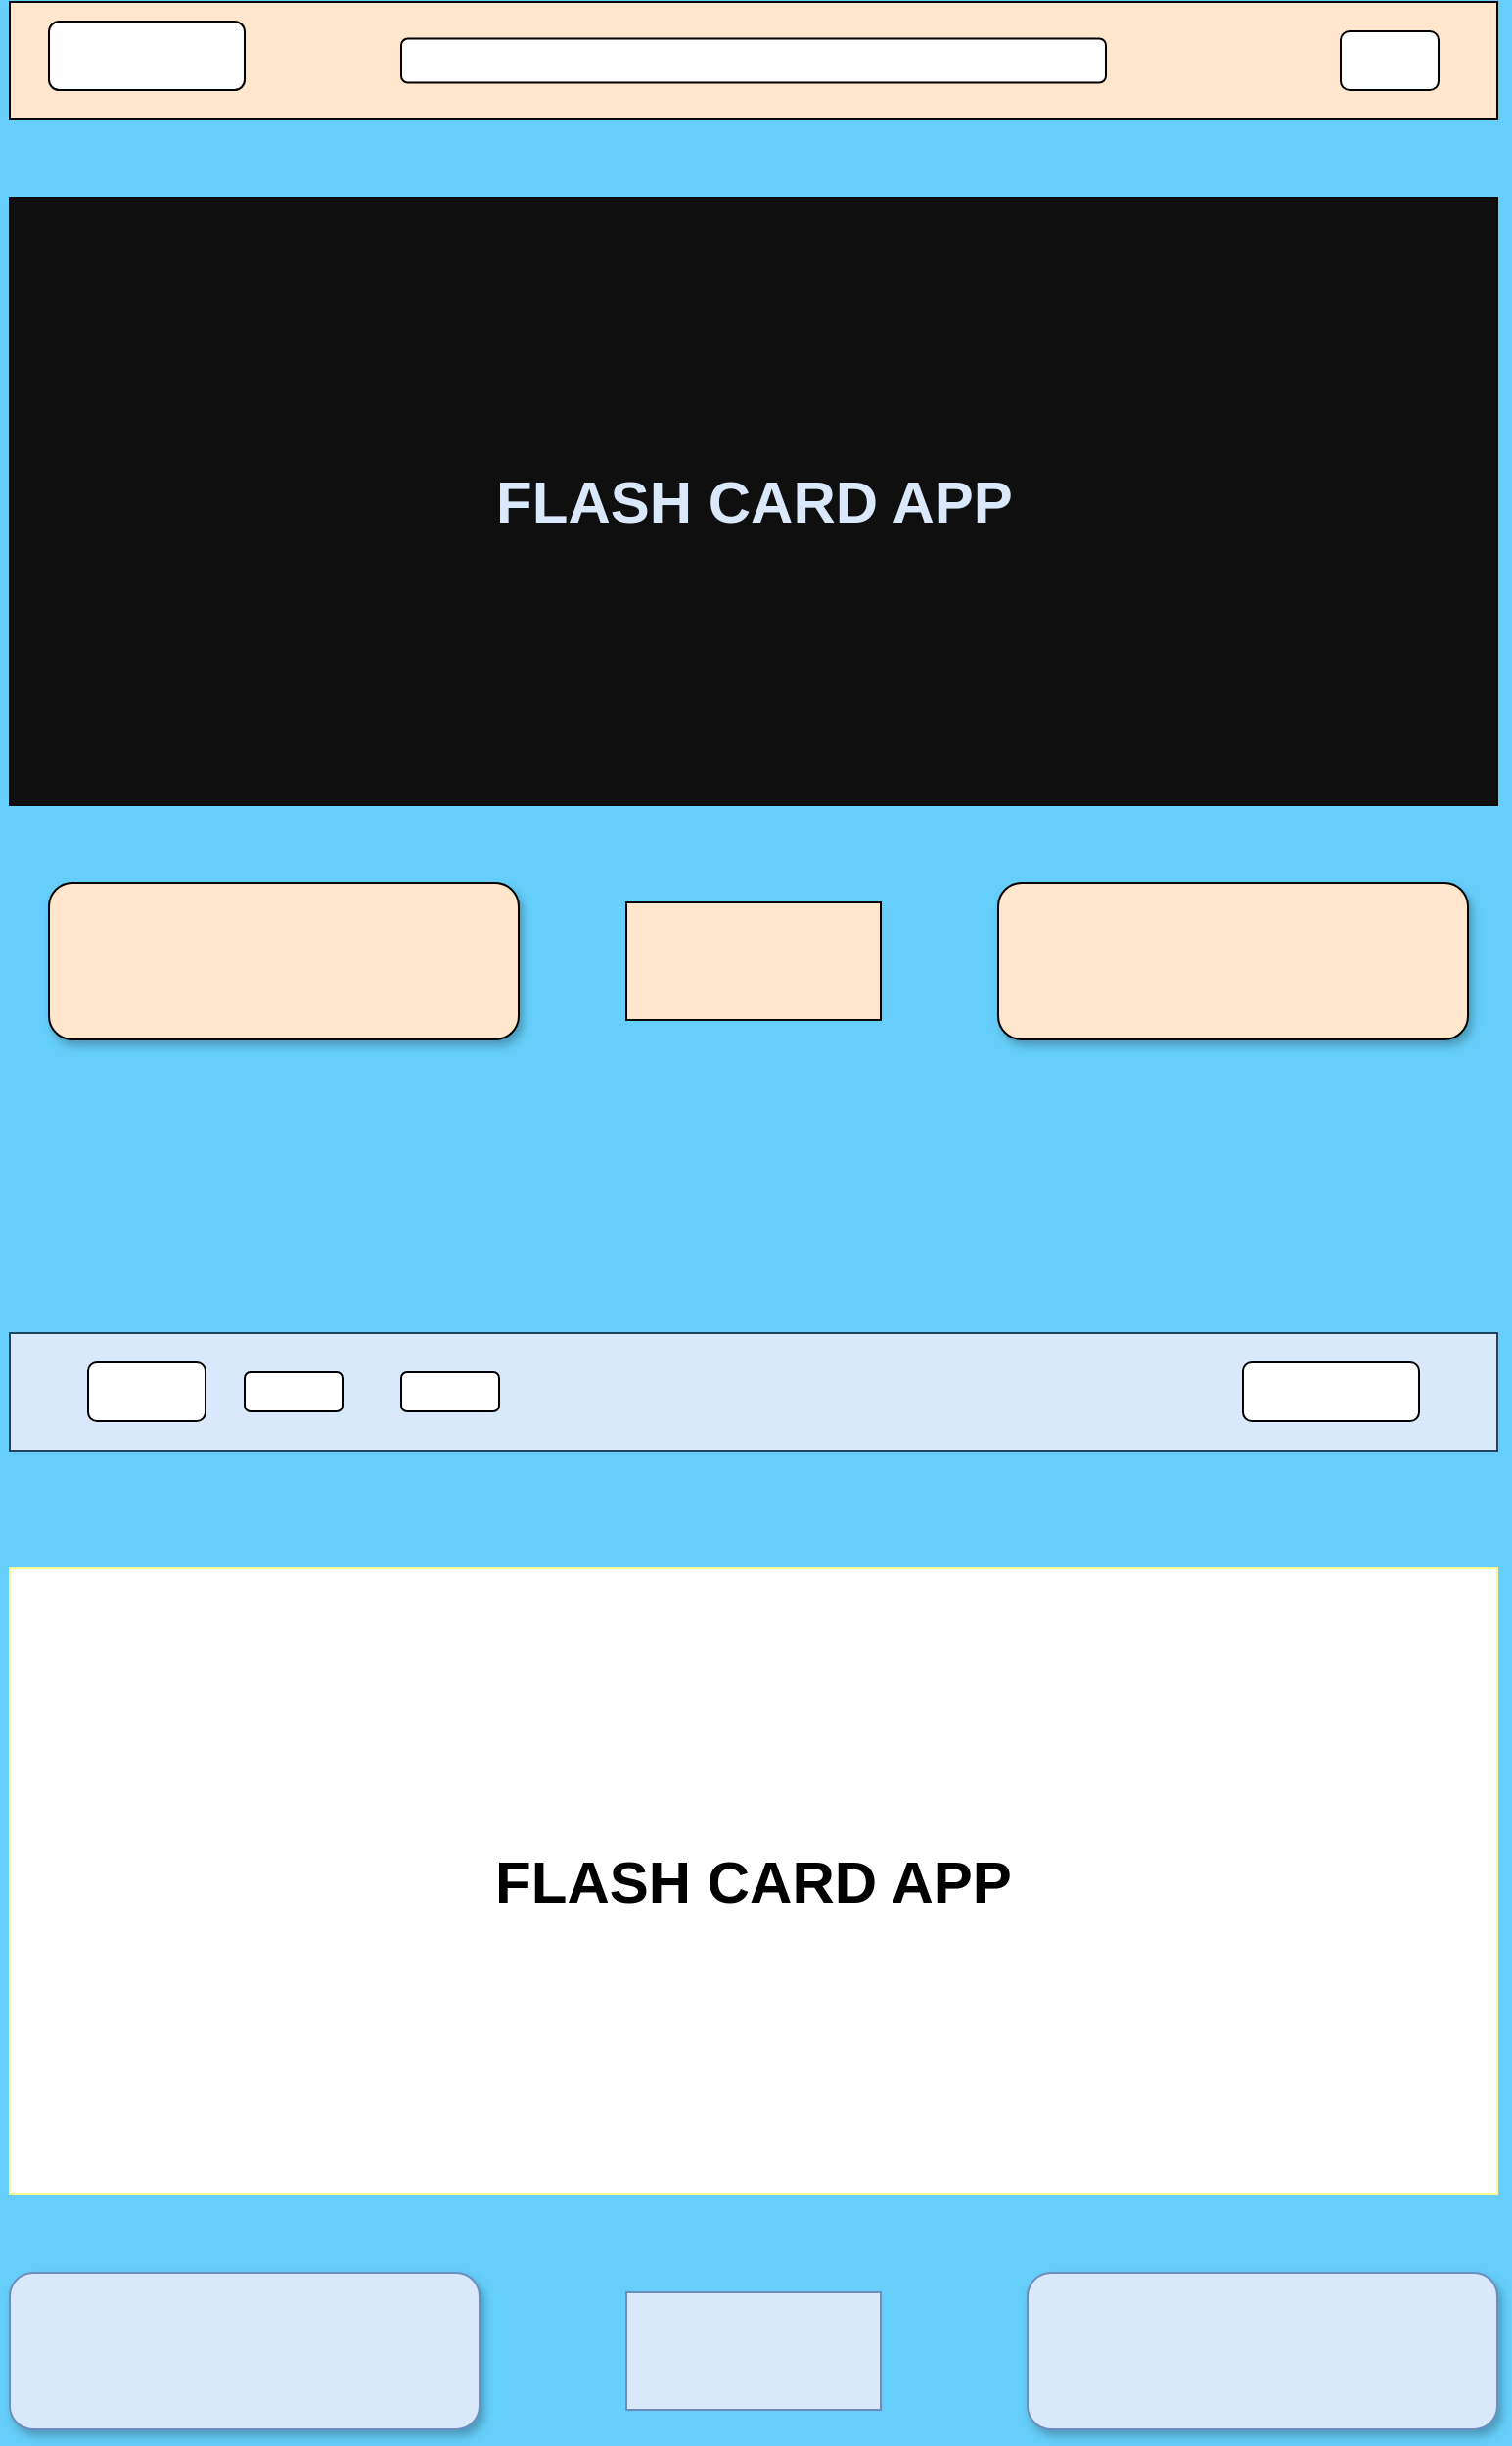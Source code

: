 <mxfile>
    <diagram id="hiyl3gmyjlecNRneDGT7" name="Flashcard">
        <mxGraphModel dx="1549" dy="1006" grid="1" gridSize="10" guides="1" tooltips="1" connect="1" arrows="1" fold="1" page="1" pageScale="1" pageWidth="850" pageHeight="1100" background="#66CEFA" math="0" shadow="0">
            <root>
                <mxCell id="0"/>
                <mxCell id="1" parent="0"/>
                <mxCell id="3" value="&lt;h1 style=&quot;&quot;&gt;&lt;span style=&quot;font-style: normal;&quot;&gt;&lt;font color=&quot;#dae8fc&quot; style=&quot;font-size: 30px;&quot;&gt;FLASH CARD APP&lt;/font&gt;&lt;/span&gt;&lt;/h1&gt;" style="rounded=0;html=1;fillColor=#0F0F0F;strokeColor=#0A0A0A;fontColor=#333333;fontStyle=2;align=center;spacingTop=0;horizontal=1;fontFamily=Helvetica;labelBorderColor=none;labelBackgroundColor=none;" parent="1" vertex="1">
                    <mxGeometry x="45" y="280" width="760" height="310" as="geometry"/>
                </mxCell>
                <mxCell id="8" value="" style="rounded=0;whiteSpace=wrap;html=1;fillColor=#ffe6cc;" parent="1" vertex="1">
                    <mxGeometry x="45" y="180" width="760" height="60" as="geometry"/>
                </mxCell>
                <mxCell id="9" value="" style="rounded=1;whiteSpace=wrap;html=1;" parent="1" vertex="1">
                    <mxGeometry x="725" y="195" width="50" height="30" as="geometry"/>
                </mxCell>
                <mxCell id="7" value="" style="rounded=1;whiteSpace=wrap;html=1;" parent="1" vertex="1">
                    <mxGeometry x="245" y="198.75" width="360" height="22.5" as="geometry"/>
                </mxCell>
                <mxCell id="12" value="" style="rounded=1;whiteSpace=wrap;html=1;" parent="1" vertex="1">
                    <mxGeometry x="65" y="190" width="100" height="35" as="geometry"/>
                </mxCell>
                <mxCell id="cS_bgQiPtE-ZKEE3UWwy-14" value="" style="rounded=1;whiteSpace=wrap;html=1;fillColor=#ffe6cc;shadow=1;" parent="1" vertex="1">
                    <mxGeometry x="550" y="630" width="240" height="80" as="geometry"/>
                </mxCell>
                <mxCell id="cS_bgQiPtE-ZKEE3UWwy-15" value="" style="rounded=0;whiteSpace=wrap;html=1;fillColor=#ffe6cc;shadow=0;" parent="1" vertex="1">
                    <mxGeometry x="360" y="640" width="130" height="60" as="geometry"/>
                </mxCell>
                <mxCell id="XPZbvCyq3TkmPpvFh7tI-12" value="&lt;h1&gt;&lt;font style=&quot;font-size: 30px;&quot;&gt;FLASH CARD APP&lt;/font&gt;&lt;/h1&gt;" style="rounded=0;whiteSpace=wrap;html=1;perimeterSpacing=0;strokeColor=#FFF896;" parent="1" vertex="1">
                    <mxGeometry x="45" y="980" width="760" height="320" as="geometry"/>
                </mxCell>
                <mxCell id="XPZbvCyq3TkmPpvFh7tI-13" value="" style="rounded=0;whiteSpace=wrap;html=1;fillColor=#DAE8FC;strokeColor=#23445d;" parent="1" vertex="1">
                    <mxGeometry x="45" y="860" width="760" height="60" as="geometry"/>
                </mxCell>
                <mxCell id="XPZbvCyq3TkmPpvFh7tI-14" value="" style="rounded=1;whiteSpace=wrap;html=1;" parent="1" vertex="1">
                    <mxGeometry x="675" y="875" width="90" height="30" as="geometry"/>
                </mxCell>
                <mxCell id="XPZbvCyq3TkmPpvFh7tI-15" value="" style="rounded=1;whiteSpace=wrap;html=1;" parent="1" vertex="1">
                    <mxGeometry x="165" y="880" width="50" height="20" as="geometry"/>
                </mxCell>
                <mxCell id="XPZbvCyq3TkmPpvFh7tI-16" value="" style="rounded=1;whiteSpace=wrap;html=1;" parent="1" vertex="1">
                    <mxGeometry x="85" y="875" width="60" height="30" as="geometry"/>
                </mxCell>
                <mxCell id="XPZbvCyq3TkmPpvFh7tI-17" value="" style="rounded=1;whiteSpace=wrap;html=1;" parent="1" vertex="1">
                    <mxGeometry x="245" y="880" width="50" height="20" as="geometry"/>
                </mxCell>
                <mxCell id="XPZbvCyq3TkmPpvFh7tI-18" value="" style="rounded=1;whiteSpace=wrap;html=1;shadow=1;fillColor=#dae8fc;strokeColor=#6c8ebf;" parent="1" vertex="1">
                    <mxGeometry x="45" y="1340" width="240" height="80" as="geometry"/>
                </mxCell>
                <mxCell id="XPZbvCyq3TkmPpvFh7tI-19" value="" style="rounded=0;whiteSpace=wrap;html=1;fillColor=#dae8fc;strokeColor=#6c8ebf;" parent="1" vertex="1">
                    <mxGeometry x="360" y="1350" width="130" height="60" as="geometry"/>
                </mxCell>
                <mxCell id="XPZbvCyq3TkmPpvFh7tI-20" value="" style="rounded=1;whiteSpace=wrap;html=1;fillColor=#dae8fc;strokeColor=#6c8ebf;flipH=0;flipV=0;labelBorderColor=none;glass=0;shadow=1;" parent="1" vertex="1">
                    <mxGeometry x="565" y="1340" width="240" height="80" as="geometry"/>
                </mxCell>
                <mxCell id="LxYLq9s468oCzh_fxHZk-12" value="" style="rounded=1;whiteSpace=wrap;html=1;fillColor=#ffe6cc;shadow=1;" parent="1" vertex="1">
                    <mxGeometry x="65" y="630" width="240" height="80" as="geometry"/>
                </mxCell>
            </root>
        </mxGraphModel>
    </diagram>
    <diagram id="SWgaoth0NDLv6yjwi6By" name="Decks">
        <mxGraphModel dx="1517" dy="1006" grid="1" gridSize="10" guides="1" tooltips="1" connect="1" arrows="1" fold="1" page="1" pageScale="1" pageWidth="850" pageHeight="1100" background="#FFF896" math="0" shadow="1">
            <root>
                <mxCell id="0"/>
                <mxCell id="1" parent="0"/>
                <mxCell id="fb_ppaFp8bQHZ_SOmyNt-1" value="" style="group" parent="1" vertex="1" connectable="0">
                    <mxGeometry x="502.5" y="200" width="240" height="260" as="geometry"/>
                </mxCell>
                <mxCell id="-6TchafmmcABrI6LHrF4-37" value="" style="shape=parallelogram;perimeter=parallelogramPerimeter;whiteSpace=wrap;html=1;fixedSize=1;gradientColor=none;fillColor=#66CEFA;" parent="fb_ppaFp8bQHZ_SOmyNt-1" vertex="1">
                    <mxGeometry width="182.069" height="201.29" as="geometry"/>
                </mxCell>
                <mxCell id="-6TchafmmcABrI6LHrF4-38" value="" style="shape=parallelogram;perimeter=parallelogramPerimeter;whiteSpace=wrap;html=1;fixedSize=1;gradientColor=none;fillColor=#66CEFA;" parent="fb_ppaFp8bQHZ_SOmyNt-1" vertex="1">
                    <mxGeometry x="16.552" y="33.548" width="182.069" height="201.29" as="geometry"/>
                </mxCell>
                <mxCell id="-6TchafmmcABrI6LHrF4-39" value="" style="shape=parallelogram;perimeter=parallelogramPerimeter;whiteSpace=wrap;html=1;fixedSize=1;gradientColor=none;fillColor=#66CEFA;" parent="fb_ppaFp8bQHZ_SOmyNt-1" vertex="1">
                    <mxGeometry x="57.931" y="58.71" width="182.069" height="201.29" as="geometry"/>
                </mxCell>
                <mxCell id="fb_ppaFp8bQHZ_SOmyNt-2" value="" style="group" parent="1" vertex="1" connectable="0">
                    <mxGeometry x="1350" y="220" width="280" height="270" as="geometry"/>
                </mxCell>
                <mxCell id="-6TchafmmcABrI6LHrF4-43" value="" style="shape=parallelogram;perimeter=parallelogramPerimeter;whiteSpace=wrap;html=1;fixedSize=1;gradientColor=none;fillColor=#66CEFA;" parent="fb_ppaFp8bQHZ_SOmyNt-2" vertex="1">
                    <mxGeometry width="236.923" height="202.5" as="geometry"/>
                </mxCell>
                <mxCell id="-6TchafmmcABrI6LHrF4-44" value="" style="shape=parallelogram;perimeter=parallelogramPerimeter;whiteSpace=wrap;html=1;fixedSize=1;gradientColor=none;fillColor=#66CEFA;" parent="fb_ppaFp8bQHZ_SOmyNt-2" vertex="1">
                    <mxGeometry x="21.538" y="33.75" width="236.923" height="202.5" as="geometry"/>
                </mxCell>
                <mxCell id="-6TchafmmcABrI6LHrF4-45" value="" style="shape=parallelogram;perimeter=parallelogramPerimeter;whiteSpace=wrap;html=1;fixedSize=1;gradientColor=none;fillColor=#66CEFA;" parent="fb_ppaFp8bQHZ_SOmyNt-2" vertex="1">
                    <mxGeometry x="43.077" y="67.5" width="236.923" height="202.5" as="geometry"/>
                </mxCell>
                <mxCell id="cTTDZaOHtYtEP6G-Mdky-1" value="" style="group" parent="1" vertex="1" connectable="0">
                    <mxGeometry x="589.998" y="519.136" width="230.315" height="200" as="geometry"/>
                </mxCell>
                <mxCell id="cTTDZaOHtYtEP6G-Mdky-27" value="" style="group" parent="cTTDZaOHtYtEP6G-Mdky-1" vertex="1" connectable="0">
                    <mxGeometry x="-115.5" y="-22.6" width="315.5" height="222.6" as="geometry"/>
                </mxCell>
                <mxCell id="up-NPUjm87GmjlZeyHLl-4" value="" style="shape=parallelogram;perimeter=parallelogramPerimeter;whiteSpace=wrap;html=1;fixedSize=1;gradientColor=none;rotation=65;fillColor=#66CEFA;" parent="cTTDZaOHtYtEP6G-Mdky-27" vertex="1">
                    <mxGeometry x="30.99" y="19.653" width="150.685" height="155.114" as="geometry"/>
                </mxCell>
                <mxCell id="up-NPUjm87GmjlZeyHLl-5" value="" style="shape=parallelogram;perimeter=parallelogramPerimeter;whiteSpace=wrap;html=1;fixedSize=1;gradientColor=none;rotation=70;fillColor=#66CEFA;" parent="cTTDZaOHtYtEP6G-Mdky-27" vertex="1">
                    <mxGeometry x="65.236" y="25.858" width="150.685" height="155.114" as="geometry"/>
                </mxCell>
                <mxCell id="up-NPUjm87GmjlZeyHLl-8" value="" style="shape=parallelogram;perimeter=parallelogramPerimeter;whiteSpace=wrap;html=1;fixedSize=1;gradientColor=none;rotation=65;fillColor=#66CEFA;" parent="cTTDZaOHtYtEP6G-Mdky-27" vertex="1">
                    <mxGeometry x="102.907" y="38.784" width="150.685" height="155.114" as="geometry"/>
                </mxCell>
                <mxCell id="up-NPUjm87GmjlZeyHLl-9" value="" style="shape=parallelogram;perimeter=parallelogramPerimeter;whiteSpace=wrap;html=1;fixedSize=1;gradientColor=none;rotation=70;fillColor=#66CEFA;" parent="cTTDZaOHtYtEP6G-Mdky-27" vertex="1">
                    <mxGeometry x="137.154" y="51.71" width="150.685" height="155.114" as="geometry"/>
                </mxCell>
                <mxCell id="cTTDZaOHtYtEP6G-Mdky-3" value="" style="group" parent="1" vertex="1" connectable="0">
                    <mxGeometry x="103.75" y="210" width="202.5" height="240" as="geometry"/>
                </mxCell>
                <mxCell id="-6TchafmmcABrI6LHrF4-47" value="" style="shape=parallelogram;perimeter=parallelogramPerimeter;whiteSpace=wrap;html=1;fixedSize=1;fillColor=#6d8764;strokeColor=#3A5431;fontColor=#ffffff;" parent="cTTDZaOHtYtEP6G-Mdky-3" vertex="1">
                    <mxGeometry y="51.429" width="162" height="188.571" as="geometry"/>
                </mxCell>
                <mxCell id="-6TchafmmcABrI6LHrF4-48" value="" style="shape=parallelogram;perimeter=parallelogramPerimeter;whiteSpace=wrap;html=1;fixedSize=1;fillColor=#6d8764;strokeColor=#3A5431;fontColor=#ffffff;" parent="cTTDZaOHtYtEP6G-Mdky-3" vertex="1">
                    <mxGeometry x="13.5" y="34.286" width="162" height="188.571" as="geometry"/>
                </mxCell>
                <mxCell id="-6TchafmmcABrI6LHrF4-49" value="" style="shape=parallelogram;perimeter=parallelogramPerimeter;whiteSpace=wrap;html=1;fixedSize=1;fillColor=#6d8764;strokeColor=#3A5431;fontColor=#ffffff;" parent="cTTDZaOHtYtEP6G-Mdky-3" vertex="1">
                    <mxGeometry x="27" y="17.143" width="162" height="188.571" as="geometry"/>
                </mxCell>
                <mxCell id="-6TchafmmcABrI6LHrF4-50" value="" style="shape=parallelogram;perimeter=parallelogramPerimeter;whiteSpace=wrap;html=1;fixedSize=1;fillColor=#6d8764;strokeColor=#3A5431;fontColor=#ffffff;" parent="cTTDZaOHtYtEP6G-Mdky-3" vertex="1">
                    <mxGeometry x="40.5" width="162" height="188.571" as="geometry"/>
                </mxCell>
                <mxCell id="cTTDZaOHtYtEP6G-Mdky-4" value="" style="group;rotation=80;" parent="1" vertex="1" connectable="0">
                    <mxGeometry x="1390" y="520" width="200" height="260" as="geometry"/>
                </mxCell>
                <mxCell id="-6TchafmmcABrI6LHrF4-14" value="" style="shape=parallelogram;perimeter=parallelogramPerimeter;whiteSpace=wrap;html=1;fixedSize=1;fillColor=#6d8764;strokeColor=#3A5431;fontColor=#ffffff;rotation=80;" parent="cTTDZaOHtYtEP6G-Mdky-4" vertex="1">
                    <mxGeometry x="-4" y="17" width="160" height="204.286" as="geometry"/>
                </mxCell>
                <mxCell id="-6TchafmmcABrI6LHrF4-15" value="" style="shape=parallelogram;perimeter=parallelogramPerimeter;whiteSpace=wrap;html=1;fixedSize=1;fillColor=#6d8764;strokeColor=#3A5431;fontColor=#ffffff;rotation=80;" parent="cTTDZaOHtYtEP6G-Mdky-4" vertex="1">
                    <mxGeometry x="16" y="27" width="160" height="204.286" as="geometry"/>
                </mxCell>
                <mxCell id="-6TchafmmcABrI6LHrF4-16" value="" style="shape=parallelogram;perimeter=parallelogramPerimeter;whiteSpace=wrap;html=1;fixedSize=1;fillColor=#6d8764;strokeColor=#3A5431;fontColor=#ffffff;rotation=80;" parent="cTTDZaOHtYtEP6G-Mdky-4" vertex="1">
                    <mxGeometry x="36" y="37" width="160" height="204.286" as="geometry"/>
                </mxCell>
                <mxCell id="-6TchafmmcABrI6LHrF4-17" value="" style="shape=parallelogram;perimeter=parallelogramPerimeter;whiteSpace=wrap;html=1;fixedSize=1;fillColor=#6d8764;strokeColor=#3A5431;fontColor=#ffffff;rotation=80;" parent="cTTDZaOHtYtEP6G-Mdky-4" vertex="1">
                    <mxGeometry x="56" y="48" width="160" height="204.286" as="geometry"/>
                </mxCell>
                <mxCell id="cTTDZaOHtYtEP6G-Mdky-8" value="" style="group" parent="1" vertex="1" connectable="0">
                    <mxGeometry x="40" y="40" width="1630" height="100" as="geometry"/>
                </mxCell>
                <mxCell id="C4CXXnVkpBGJ9QBd6gOy-1" value="" style="rounded=0;whiteSpace=wrap;html=1;fillColor=#DAE8FC;strokeColor=#23445d;" parent="cTTDZaOHtYtEP6G-Mdky-8" vertex="1">
                    <mxGeometry width="1630" height="100" as="geometry"/>
                </mxCell>
                <mxCell id="C4CXXnVkpBGJ9QBd6gOy-2" value="" style="rounded=1;whiteSpace=wrap;html=1;" parent="cTTDZaOHtYtEP6G-Mdky-8" vertex="1">
                    <mxGeometry x="1373.704" y="29.167" width="193.026" height="50" as="geometry"/>
                </mxCell>
                <mxCell id="C4CXXnVkpBGJ9QBd6gOy-4" value="" style="rounded=1;whiteSpace=wrap;html=1;" parent="cTTDZaOHtYtEP6G-Mdky-8" vertex="1">
                    <mxGeometry x="64.342" y="20.833" width="214.474" height="58.333" as="geometry"/>
                </mxCell>
                <mxCell id="C4CXXnVkpBGJ9QBd6gOy-7" value="" style="rounded=1;whiteSpace=wrap;html=1;" parent="cTTDZaOHtYtEP6G-Mdky-8" vertex="1">
                    <mxGeometry x="1117.408" y="29.167" width="193.026" height="50" as="geometry"/>
                </mxCell>
                <mxCell id="cTTDZaOHtYtEP6G-Mdky-12" value="" style="group" parent="1" vertex="1" connectable="0">
                    <mxGeometry x="1410" y="860" width="200" height="190" as="geometry"/>
                </mxCell>
                <mxCell id="C4CXXnVkpBGJ9QBd6gOy-8" value="" style="whiteSpace=wrap;html=1;aspect=fixed;rounded=0;shadow=1;glass=0;labelBackgroundColor=none;labelBorderColor=none;sketch=0;strokeColor=#314354;fontFamily=Helvetica;fontSize=30;fontColor=#ffffff;fillColor=#647687;" parent="cTTDZaOHtYtEP6G-Mdky-12" vertex="1">
                    <mxGeometry width="140" height="140" as="geometry"/>
                </mxCell>
                <mxCell id="cTTDZaOHtYtEP6G-Mdky-10" value="" style="whiteSpace=wrap;html=1;aspect=fixed;rounded=0;shadow=1;glass=0;labelBackgroundColor=none;labelBorderColor=none;sketch=0;strokeColor=#314354;fontFamily=Helvetica;fontSize=30;fontColor=#ffffff;fillColor=#647687;" parent="cTTDZaOHtYtEP6G-Mdky-12" vertex="1">
                    <mxGeometry x="30" y="25" width="140" height="140" as="geometry"/>
                </mxCell>
                <mxCell id="cTTDZaOHtYtEP6G-Mdky-11" value="" style="whiteSpace=wrap;html=1;aspect=fixed;rounded=0;shadow=1;glass=0;labelBackgroundColor=none;labelBorderColor=none;sketch=0;strokeColor=#314354;fontFamily=Helvetica;fontSize=30;fontColor=#ffffff;fillColor=#647687;" parent="cTTDZaOHtYtEP6G-Mdky-12" vertex="1">
                    <mxGeometry x="60" y="50" width="140" height="140" as="geometry"/>
                </mxCell>
                <mxCell id="cTTDZaOHtYtEP6G-Mdky-13" value="" style="group" parent="1" vertex="1" connectable="0">
                    <mxGeometry x="1080" y="870" width="200" height="190" as="geometry"/>
                </mxCell>
                <mxCell id="cTTDZaOHtYtEP6G-Mdky-14" value="" style="whiteSpace=wrap;html=1;aspect=fixed;rounded=0;shadow=1;glass=0;labelBackgroundColor=none;labelBorderColor=none;sketch=0;strokeColor=#314354;fontFamily=Helvetica;fontSize=30;fontColor=#ffffff;fillColor=#647687;" parent="cTTDZaOHtYtEP6G-Mdky-13" vertex="1">
                    <mxGeometry width="140" height="140" as="geometry"/>
                </mxCell>
                <mxCell id="cTTDZaOHtYtEP6G-Mdky-15" value="" style="whiteSpace=wrap;html=1;aspect=fixed;rounded=0;shadow=1;glass=0;labelBackgroundColor=none;labelBorderColor=none;sketch=0;strokeColor=#314354;fontFamily=Helvetica;fontSize=30;fontColor=#ffffff;fillColor=#647687;" parent="cTTDZaOHtYtEP6G-Mdky-13" vertex="1">
                    <mxGeometry x="30" y="25" width="140" height="140" as="geometry"/>
                </mxCell>
                <mxCell id="cTTDZaOHtYtEP6G-Mdky-16" value="" style="whiteSpace=wrap;html=1;aspect=fixed;rounded=0;shadow=1;glass=0;labelBackgroundColor=none;labelBorderColor=none;sketch=0;strokeColor=#314354;fontFamily=Helvetica;fontSize=30;fontColor=#ffffff;fillColor=#647687;" parent="cTTDZaOHtYtEP6G-Mdky-13" vertex="1">
                    <mxGeometry x="60" y="50" width="140" height="140" as="geometry"/>
                </mxCell>
                <mxCell id="cTTDZaOHtYtEP6G-Mdky-17" value="" style="group" parent="1" vertex="1" connectable="0">
                    <mxGeometry x="960" y="220" width="280" height="270" as="geometry"/>
                </mxCell>
                <mxCell id="cTTDZaOHtYtEP6G-Mdky-18" value="" style="shape=parallelogram;perimeter=parallelogramPerimeter;whiteSpace=wrap;html=1;fixedSize=1;gradientColor=none;fillColor=#66CEFA;" parent="cTTDZaOHtYtEP6G-Mdky-17" vertex="1">
                    <mxGeometry width="236.923" height="202.5" as="geometry"/>
                </mxCell>
                <mxCell id="cTTDZaOHtYtEP6G-Mdky-19" value="" style="shape=parallelogram;perimeter=parallelogramPerimeter;whiteSpace=wrap;html=1;fixedSize=1;gradientColor=none;fillColor=#66CEFA;" parent="cTTDZaOHtYtEP6G-Mdky-17" vertex="1">
                    <mxGeometry x="21.538" y="33.75" width="236.923" height="202.5" as="geometry"/>
                </mxCell>
                <mxCell id="cTTDZaOHtYtEP6G-Mdky-20" value="" style="shape=parallelogram;perimeter=parallelogramPerimeter;whiteSpace=wrap;html=1;fixedSize=1;gradientColor=none;fillColor=#66CEFA;" parent="cTTDZaOHtYtEP6G-Mdky-17" vertex="1">
                    <mxGeometry x="43.077" y="67.5" width="236.923" height="202.5" as="geometry"/>
                </mxCell>
                <mxCell id="cTTDZaOHtYtEP6G-Mdky-21" value="" style="group;rotation=80;" parent="1" vertex="1" connectable="0">
                    <mxGeometry x="1014" y="519.14" width="200" height="260" as="geometry"/>
                </mxCell>
                <mxCell id="cTTDZaOHtYtEP6G-Mdky-22" value="" style="shape=parallelogram;perimeter=parallelogramPerimeter;whiteSpace=wrap;html=1;fixedSize=1;fillColor=#6d8764;strokeColor=#3A5431;fontColor=#ffffff;rotation=80;" parent="cTTDZaOHtYtEP6G-Mdky-21" vertex="1">
                    <mxGeometry x="-4" y="17" width="160" height="204.286" as="geometry"/>
                </mxCell>
                <mxCell id="cTTDZaOHtYtEP6G-Mdky-23" value="" style="shape=parallelogram;perimeter=parallelogramPerimeter;whiteSpace=wrap;html=1;fixedSize=1;fillColor=#6d8764;strokeColor=#3A5431;fontColor=#ffffff;rotation=80;" parent="cTTDZaOHtYtEP6G-Mdky-21" vertex="1">
                    <mxGeometry x="16" y="27" width="160" height="204.286" as="geometry"/>
                </mxCell>
                <mxCell id="cTTDZaOHtYtEP6G-Mdky-24" value="" style="shape=parallelogram;perimeter=parallelogramPerimeter;whiteSpace=wrap;html=1;fixedSize=1;fillColor=#6d8764;strokeColor=#3A5431;fontColor=#ffffff;rotation=80;" parent="cTTDZaOHtYtEP6G-Mdky-21" vertex="1">
                    <mxGeometry x="36" y="37" width="160" height="204.286" as="geometry"/>
                </mxCell>
                <mxCell id="cTTDZaOHtYtEP6G-Mdky-25" value="" style="shape=parallelogram;perimeter=parallelogramPerimeter;whiteSpace=wrap;html=1;fixedSize=1;fillColor=#6d8764;strokeColor=#3A5431;fontColor=#ffffff;rotation=80;" parent="cTTDZaOHtYtEP6G-Mdky-21" vertex="1">
                    <mxGeometry x="56" y="48" width="160" height="204.286" as="geometry"/>
                </mxCell>
                <mxCell id="cTTDZaOHtYtEP6G-Mdky-26" value="" style="group" parent="1" vertex="1" connectable="0">
                    <mxGeometry x="80" y="488" width="250" height="232" as="geometry"/>
                </mxCell>
                <mxCell id="up-NPUjm87GmjlZeyHLl-6" value="" style="shape=parallelogram;perimeter=parallelogramPerimeter;whiteSpace=wrap;html=1;fixedSize=1;gradientColor=none;rotation=65;fillColor=#66CEFA;" parent="cTTDZaOHtYtEP6G-Mdky-26" vertex="1">
                    <mxGeometry x="63.539" y="42.254" width="154.655" height="136.178" as="geometry"/>
                </mxCell>
                <mxCell id="up-NPUjm87GmjlZeyHLl-7" value="" style="shape=parallelogram;perimeter=parallelogramPerimeter;whiteSpace=wrap;html=1;fixedSize=1;gradientColor=none;rotation=70;fillColor=#66CEFA;" parent="cTTDZaOHtYtEP6G-Mdky-26" vertex="1">
                    <mxGeometry x="28.39" y="81.973" width="154.655" height="136.178" as="geometry"/>
                </mxCell>
                <mxCell id="up-NPUjm87GmjlZeyHLl-10" value="" style="shape=parallelogram;perimeter=parallelogramPerimeter;whiteSpace=wrap;html=1;fixedSize=1;gradientColor=none;rotation=70;fillColor=#66CEFA;" parent="cTTDZaOHtYtEP6G-Mdky-26" vertex="1">
                    <mxGeometry x="28.39" y="13.85" width="154.655" height="136.178" as="geometry"/>
                </mxCell>
                <mxCell id="cTTDZaOHtYtEP6G-Mdky-28" value="" style="group" parent="1" vertex="1" connectable="0">
                    <mxGeometry x="64.02" y="940" width="305.12" height="235.2" as="geometry"/>
                </mxCell>
                <mxCell id="Op0VGTkFkZlDQgs06g2J-13" value="" style="shape=parallelogram;perimeter=parallelogramPerimeter;whiteSpace=wrap;html=1;fixedSize=1;rotation=65;" parent="cTTDZaOHtYtEP6G-Mdky-28" vertex="1">
                    <mxGeometry x="29.97" y="20.157" width="145.727" height="159.091" as="geometry"/>
                </mxCell>
                <mxCell id="Op0VGTkFkZlDQgs06g2J-14" value="" style="shape=parallelogram;perimeter=parallelogramPerimeter;whiteSpace=wrap;html=1;fixedSize=1;rotation=70;fillColor=#f5f5f5;fontColor=#333333;strokeColor=#666666;" parent="cTTDZaOHtYtEP6G-Mdky-28" vertex="1">
                    <mxGeometry x="63.09" y="33.414" width="145.727" height="159.091" as="geometry"/>
                </mxCell>
                <mxCell id="Op0VGTkFkZlDQgs06g2J-15" value="" style="shape=parallelogram;perimeter=parallelogramPerimeter;whiteSpace=wrap;html=1;fixedSize=1;rotation=65;fillColor=#f5f5f5;fontColor=#333333;strokeColor=#666666;" parent="cTTDZaOHtYtEP6G-Mdky-28" vertex="1">
                    <mxGeometry x="99.522" y="46.672" width="145.727" height="159.091" as="geometry"/>
                </mxCell>
                <mxCell id="Op0VGTkFkZlDQgs06g2J-16" value="" style="shape=parallelogram;perimeter=parallelogramPerimeter;whiteSpace=wrap;html=1;fixedSize=1;rotation=70;fillColor=#f5f5f5;fontColor=#333333;strokeColor=#666666;" parent="cTTDZaOHtYtEP6G-Mdky-28" vertex="1">
                    <mxGeometry x="132.642" y="59.929" width="145.727" height="159.091" as="geometry"/>
                </mxCell>
                <mxCell id="cTTDZaOHtYtEP6G-Mdky-29" value="" style="group" parent="1" vertex="1" connectable="0">
                    <mxGeometry x="590" y="930" width="295.19" height="215.74" as="geometry"/>
                </mxCell>
                <mxCell id="Op0VGTkFkZlDQgs06g2J-7" value="" style="shape=parallelogram;perimeter=parallelogramPerimeter;whiteSpace=wrap;html=1;fixedSize=1;rotation=64;fillColor=#f5f5f5;fontColor=#333333;strokeColor=#666666;" parent="cTTDZaOHtYtEP6G-Mdky-29" vertex="1">
                    <mxGeometry x="75.758" y="19.079" width="158.152" height="145.492" as="geometry"/>
                </mxCell>
                <mxCell id="Op0VGTkFkZlDQgs06g2J-8" value="" style="shape=parallelogram;perimeter=parallelogramPerimeter;whiteSpace=wrap;html=1;fixedSize=1;rotation=65;fillColor=#f5f5f5;fontColor=#333333;strokeColor=#666666;" parent="cTTDZaOHtYtEP6G-Mdky-29" vertex="1">
                    <mxGeometry x="104.513" y="31.203" width="158.152" height="145.492" as="geometry"/>
                </mxCell>
                <mxCell id="Op0VGTkFkZlDQgs06g2J-9" value="" style="shape=parallelogram;perimeter=parallelogramPerimeter;whiteSpace=wrap;html=1;fixedSize=1;rotation=70;fillColor=#f5f5f5;fontColor=#333333;strokeColor=#666666;" parent="cTTDZaOHtYtEP6G-Mdky-29" vertex="1">
                    <mxGeometry x="29.032" y="55.452" width="158.152" height="145.492" as="geometry"/>
                </mxCell>
                <mxCell id="cTTDZaOHtYtEP6G-Mdky-30" value="" style="group" parent="1" vertex="1" connectable="0">
                    <mxGeometry x="502.5" y="724.26" width="290.19" height="235.74" as="geometry"/>
                </mxCell>
                <mxCell id="Op0VGTkFkZlDQgs06g2J-4" value="" style="shape=parallelogram;perimeter=parallelogramPerimeter;whiteSpace=wrap;html=1;fixedSize=1;rotation=64;fillColor=#f5f5f5;fontColor=#333333;strokeColor=#666666;" parent="cTTDZaOHtYtEP6G-Mdky-30" vertex="1">
                    <mxGeometry x="74.475" y="20.847" width="155.473" height="158.979" as="geometry"/>
                </mxCell>
                <mxCell id="Op0VGTkFkZlDQgs06g2J-5" value="" style="shape=parallelogram;perimeter=parallelogramPerimeter;whiteSpace=wrap;html=1;fixedSize=1;rotation=65;fillColor=#f5f5f5;fontColor=#333333;strokeColor=#666666;" parent="cTTDZaOHtYtEP6G-Mdky-30" vertex="1">
                    <mxGeometry x="102.743" y="34.096" width="155.473" height="158.979" as="geometry"/>
                </mxCell>
                <mxCell id="Op0VGTkFkZlDQgs06g2J-6" value="" style="shape=parallelogram;perimeter=parallelogramPerimeter;whiteSpace=wrap;html=1;fixedSize=1;rotation=70;" parent="cTTDZaOHtYtEP6G-Mdky-30" vertex="1">
                    <mxGeometry x="28.54" y="60.592" width="155.473" height="158.979" as="geometry"/>
                </mxCell>
                <mxCell id="cTTDZaOHtYtEP6G-Mdky-32" value="" style="group" parent="1" vertex="1" connectable="0">
                    <mxGeometry x="90.002" y="740.004" width="253.161" height="202.2" as="geometry"/>
                </mxCell>
                <mxCell id="Op0VGTkFkZlDQgs06g2J-3" value="" style="shape=parallelogram;perimeter=parallelogramPerimeter;whiteSpace=wrap;html=1;fixedSize=1;rotation=70;" parent="cTTDZaOHtYtEP6G-Mdky-32" vertex="1">
                    <mxGeometry x="29.998" y="69.996" width="110" height="120" as="geometry"/>
                </mxCell>
                <mxCell id="cTTDZaOHtYtEP6G-Mdky-31" value="" style="group" parent="cTTDZaOHtYtEP6G-Mdky-32" vertex="1" connectable="0">
                    <mxGeometry width="253.161" height="151.472" as="geometry"/>
                </mxCell>
                <mxCell id="Op0VGTkFkZlDQgs06g2J-1" value="" style="shape=parallelogram;perimeter=parallelogramPerimeter;whiteSpace=wrap;html=1;fixedSize=1;rotation=64;fillColor=#f5f5f5;fontColor=#333333;strokeColor=#666666;" parent="cTTDZaOHtYtEP6G-Mdky-31" vertex="1">
                    <mxGeometry x="23.038" y="15.736" width="110" height="120" as="geometry"/>
                </mxCell>
                <mxCell id="Op0VGTkFkZlDQgs06g2J-2" value="" style="shape=parallelogram;perimeter=parallelogramPerimeter;whiteSpace=wrap;html=1;fixedSize=1;rotation=65;fillColor=#f5f5f5;fontColor=#333333;strokeColor=#666666;" parent="cTTDZaOHtYtEP6G-Mdky-31" vertex="1">
                    <mxGeometry x="120.538" y="15.736" width="110" height="120" as="geometry"/>
                </mxCell>
                <mxCell id="cTTDZaOHtYtEP6G-Mdky-33" value="" style="group" parent="1" vertex="1" connectable="0">
                    <mxGeometry x="110" y="1230" width="290" height="250" as="geometry"/>
                </mxCell>
                <mxCell id="Op0VGTkFkZlDQgs06g2J-10" value="" style="shape=parallelogram;perimeter=parallelogramPerimeter;whiteSpace=wrap;html=1;fixedSize=1;rotation=64;" parent="cTTDZaOHtYtEP6G-Mdky-33" vertex="1">
                    <mxGeometry x="33.703" y="23.425" width="160.924" height="178.635" as="geometry"/>
                </mxCell>
                <mxCell id="Op0VGTkFkZlDQgs06g2J-11" value="" style="shape=parallelogram;perimeter=parallelogramPerimeter;whiteSpace=wrap;html=1;fixedSize=1;rotation=65;fillColor=#f5f5f5;fontColor=#333333;strokeColor=#666666;" parent="cTTDZaOHtYtEP6G-Mdky-33" vertex="1">
                    <mxGeometry x="59.846" y="36.287" width="165.312" height="178.635" as="geometry"/>
                </mxCell>
                <mxCell id="Op0VGTkFkZlDQgs06g2J-12" value="" style="shape=parallelogram;perimeter=parallelogramPerimeter;whiteSpace=wrap;html=1;fixedSize=1;rotation=70;fillColor=#f5f5f5;fontColor=#333333;strokeColor=#666666;" parent="cTTDZaOHtYtEP6G-Mdky-33" vertex="1">
                    <mxGeometry x="99.536" y="53.197" width="160.924" height="178.635" as="geometry"/>
                </mxCell>
                <mxCell id="cTTDZaOHtYtEP6G-Mdky-34" value="" style="group" parent="1" vertex="1" connectable="0">
                    <mxGeometry x="550" y="1211.83" width="290" height="250" as="geometry"/>
                </mxCell>
                <mxCell id="cTTDZaOHtYtEP6G-Mdky-35" value="" style="shape=parallelogram;perimeter=parallelogramPerimeter;whiteSpace=wrap;html=1;fixedSize=1;rotation=64;" parent="cTTDZaOHtYtEP6G-Mdky-34" vertex="1">
                    <mxGeometry x="33.703" y="23.425" width="160.924" height="178.635" as="geometry"/>
                </mxCell>
                <mxCell id="cTTDZaOHtYtEP6G-Mdky-36" value="" style="shape=parallelogram;perimeter=parallelogramPerimeter;whiteSpace=wrap;html=1;fixedSize=1;rotation=65;fillColor=#f5f5f5;fontColor=#333333;strokeColor=#666666;" parent="cTTDZaOHtYtEP6G-Mdky-34" vertex="1">
                    <mxGeometry x="59.846" y="36.287" width="165.312" height="178.635" as="geometry"/>
                </mxCell>
                <mxCell id="cTTDZaOHtYtEP6G-Mdky-37" value="" style="shape=parallelogram;perimeter=parallelogramPerimeter;whiteSpace=wrap;html=1;fixedSize=1;rotation=70;fillColor=#f5f5f5;fontColor=#333333;strokeColor=#666666;" parent="cTTDZaOHtYtEP6G-Mdky-34" vertex="1">
                    <mxGeometry x="99.536" y="53.197" width="160.924" height="178.635" as="geometry"/>
                </mxCell>
                <mxCell id="cTTDZaOHtYtEP6G-Mdky-38" value="" style="group" parent="1" vertex="1" connectable="0">
                    <mxGeometry x="880" y="1220" width="290" height="250" as="geometry"/>
                </mxCell>
                <mxCell id="cTTDZaOHtYtEP6G-Mdky-39" value="" style="shape=parallelogram;perimeter=parallelogramPerimeter;whiteSpace=wrap;html=1;fixedSize=1;rotation=64;" parent="cTTDZaOHtYtEP6G-Mdky-38" vertex="1">
                    <mxGeometry x="33.703" y="23.425" width="160.924" height="178.635" as="geometry"/>
                </mxCell>
                <mxCell id="cTTDZaOHtYtEP6G-Mdky-40" value="" style="shape=parallelogram;perimeter=parallelogramPerimeter;whiteSpace=wrap;html=1;fixedSize=1;rotation=65;fillColor=#f5f5f5;fontColor=#333333;strokeColor=#666666;" parent="cTTDZaOHtYtEP6G-Mdky-38" vertex="1">
                    <mxGeometry x="59.846" y="36.287" width="165.312" height="178.635" as="geometry"/>
                </mxCell>
                <mxCell id="cTTDZaOHtYtEP6G-Mdky-41" value="" style="shape=parallelogram;perimeter=parallelogramPerimeter;whiteSpace=wrap;html=1;fixedSize=1;rotation=70;fillColor=#f5f5f5;fontColor=#333333;strokeColor=#666666;" parent="cTTDZaOHtYtEP6G-Mdky-38" vertex="1">
                    <mxGeometry x="99.536" y="53.197" width="160.924" height="178.635" as="geometry"/>
                </mxCell>
                <mxCell id="cTTDZaOHtYtEP6G-Mdky-42" value="" style="group" parent="1" vertex="1" connectable="0">
                    <mxGeometry x="1310" y="1184.92" width="290" height="250" as="geometry"/>
                </mxCell>
                <mxCell id="cTTDZaOHtYtEP6G-Mdky-43" value="" style="shape=parallelogram;perimeter=parallelogramPerimeter;whiteSpace=wrap;html=1;fixedSize=1;rotation=64;" parent="cTTDZaOHtYtEP6G-Mdky-42" vertex="1">
                    <mxGeometry x="33.703" y="23.425" width="160.924" height="178.635" as="geometry"/>
                </mxCell>
                <mxCell id="cTTDZaOHtYtEP6G-Mdky-44" value="" style="shape=parallelogram;perimeter=parallelogramPerimeter;whiteSpace=wrap;html=1;fixedSize=1;rotation=65;fillColor=#f5f5f5;fontColor=#333333;strokeColor=#666666;" parent="cTTDZaOHtYtEP6G-Mdky-42" vertex="1">
                    <mxGeometry x="59.846" y="36.287" width="165.312" height="178.635" as="geometry"/>
                </mxCell>
                <mxCell id="cTTDZaOHtYtEP6G-Mdky-45" value="" style="shape=parallelogram;perimeter=parallelogramPerimeter;whiteSpace=wrap;html=1;fixedSize=1;rotation=70;fillColor=#f5f5f5;fontColor=#333333;strokeColor=#666666;" parent="cTTDZaOHtYtEP6G-Mdky-42" vertex="1">
                    <mxGeometry x="99.536" y="53.197" width="160.924" height="178.635" as="geometry"/>
                </mxCell>
            </root>
        </mxGraphModel>
    </diagram>
    <diagram id="PUuO9Ht0mJ01d2_ZNUBg" name="Edit">
        <mxGraphModel dx="1549" dy="1006" grid="1" gridSize="10" guides="1" tooltips="1" connect="1" arrows="1" fold="1" page="1" pageScale="1" pageWidth="850" pageHeight="1100" background="#B3B3B3" math="0" shadow="1">
            <root>
                <mxCell id="0"/>
                <mxCell id="1" parent="0"/>
                <mxCell id="BDsUdTjvopBzbQFtokwS-6" value="" style="rounded=0;whiteSpace=wrap;html=1;fillColor=#FFF896;strokeColor=#d6b656;perimeterSpacing=0;shadow=1;" parent="1" vertex="1">
                    <mxGeometry x="555" y="370" width="240" height="150" as="geometry"/>
                </mxCell>
                <mxCell id="BDsUdTjvopBzbQFtokwS-11" value="" style="rounded=0;whiteSpace=wrap;html=1;fillColor=#FFF896;strokeColor=#82b366;shadow=1;" parent="1" vertex="1">
                    <mxGeometry x="555" y="160" width="240" height="150" as="geometry"/>
                </mxCell>
                <mxCell id="qy95pjSOMumc_UIacB2C-2" value="" style="shape=trapezoid;perimeter=trapezoidPerimeter;whiteSpace=wrap;html=1;fixedSize=1;rotation=5;fillColor=#DAE8FC;strokeColor=#6c8ebf;" parent="1" vertex="1">
                    <mxGeometry x="35" y="160" width="470" height="255" as="geometry"/>
                </mxCell>
                <mxCell id="czL1RiEoJLREbSxqW9yq-1" value="" style="group;shadow=0;" parent="1" vertex="1" connectable="0">
                    <mxGeometry x="54.782" y="210.004" width="490.436" height="294.993" as="geometry"/>
                </mxCell>
                <mxCell id="qy95pjSOMumc_UIacB2C-3" value="" style="shape=trapezoid;perimeter=trapezoidPerimeter;whiteSpace=wrap;html=1;fixedSize=1;rotation=5;fillColor=#FAFAFA;fontColor=#333333;strokeColor=#666666;" parent="czL1RiEoJLREbSxqW9yq-1" vertex="1">
                    <mxGeometry x="10.218" y="19.996" width="470" height="255" as="geometry"/>
                </mxCell>
                <mxCell id="zUBx-qgyV5UH_JKHiGxR-5" value="" style="line;strokeWidth=2;html=1;fillColor=#FF3333;gradientColor=none;rotation=5;" parent="czL1RiEoJLREbSxqW9yq-1" vertex="1">
                    <mxGeometry x="29.758" y="70.456" width="440" height="10" as="geometry"/>
                </mxCell>
                <mxCell id="zUBx-qgyV5UH_JKHiGxR-7" value="" style="line;strokeWidth=2;html=1;fillColor=#FF3333;gradientColor=none;rotation=5;" parent="czL1RiEoJLREbSxqW9yq-1" vertex="1">
                    <mxGeometry x="29.758" y="99.996" width="440" height="10" as="geometry"/>
                </mxCell>
                <mxCell id="zUBx-qgyV5UH_JKHiGxR-8" value="" style="line;strokeWidth=2;html=1;fillColor=#FF3333;gradientColor=none;rotation=5;" parent="czL1RiEoJLREbSxqW9yq-1" vertex="1">
                    <mxGeometry x="20.228" y="142.276" width="445" height="10" as="geometry"/>
                </mxCell>
                <mxCell id="zUBx-qgyV5UH_JKHiGxR-9" value="" style="line;strokeWidth=2;html=1;fillColor=#FF3333;gradientColor=none;rotation=5;" parent="czL1RiEoJLREbSxqW9yq-1" vertex="1">
                    <mxGeometry x="10.248" y="179.346" width="455" height="10" as="geometry"/>
                </mxCell>
                <mxCell id="zUBx-qgyV5UH_JKHiGxR-10" value="" style="line;strokeWidth=2;html=1;fillColor=#FF3333;gradientColor=none;rotation=5;" parent="czL1RiEoJLREbSxqW9yq-1" vertex="1">
                    <mxGeometry x="10.238" y="209.336" width="455.01" height="10" as="geometry"/>
                </mxCell>
                <mxCell id="zUBx-qgyV5UH_JKHiGxR-11" value="" style="line;strokeWidth=2;html=1;fillColor=#FF3333;gradientColor=none;rotation=5;" parent="czL1RiEoJLREbSxqW9yq-1" vertex="1">
                    <mxGeometry x="10.198" y="239.336" width="455.05" height="10" as="geometry"/>
                </mxCell>
                <mxCell id="zUBx-qgyV5UH_JKHiGxR-12" value="" style="line;strokeWidth=2;html=1;fillColor=#FF3333;gradientColor=none;rotation=5;" parent="czL1RiEoJLREbSxqW9yq-1" vertex="1">
                    <mxGeometry x="29.758" y="39.996" width="440" height="10" as="geometry"/>
                </mxCell>
                <mxCell id="GEgF87xZzcxzmRuDcjet-1" value="" style="rounded=0;whiteSpace=wrap;html=1;fillColor=#FFF896;strokeColor=#d6b656;perimeterSpacing=0;shadow=1;" parent="1" vertex="1">
                    <mxGeometry x="570" y="1030" width="240" height="150" as="geometry"/>
                </mxCell>
                <mxCell id="GEgF87xZzcxzmRuDcjet-3" value="" style="rounded=0;whiteSpace=wrap;html=1;fillColor=#FFF896;strokeColor=#82b366;shadow=1;" parent="1" vertex="1">
                    <mxGeometry x="570" y="830" width="240" height="150" as="geometry"/>
                </mxCell>
                <mxCell id="GEgF87xZzcxzmRuDcjet-14" value="" style="rounded=0;whiteSpace=wrap;html=1;shadow=1;glass=0;labelBackgroundColor=none;labelBorderColor=none;sketch=0;strokeColor=#0A0A0A;fontFamily=Helvetica;fontSize=30;fontColor=#DAE8FC;fillColor=#dae8fc;" parent="1" vertex="1">
                    <mxGeometry x="30" y="810" width="470" height="320" as="geometry"/>
                </mxCell>
                <mxCell id="GEgF87xZzcxzmRuDcjet-15" value="" style="rounded=0;whiteSpace=wrap;html=1;shadow=1;glass=0;labelBackgroundColor=none;labelBorderColor=none;sketch=0;strokeColor=#0A0A0A;fontFamily=Helvetica;fontSize=30;fontColor=#DAE8FC;fillColor=#fafafa;" parent="1" vertex="1">
                    <mxGeometry x="55.22" y="870" width="495" height="340" as="geometry"/>
                </mxCell>
                <mxCell id="tN29mOLeAgvYRaOfFpdK-1" value="" style="rounded=0;whiteSpace=wrap;html=1;fillColor=#ffe6cc;" parent="1" vertex="1">
                    <mxGeometry x="45" y="10" width="760" height="60" as="geometry"/>
                </mxCell>
                <mxCell id="tN29mOLeAgvYRaOfFpdK-2" value="" style="rounded=1;whiteSpace=wrap;html=1;" parent="1" vertex="1">
                    <mxGeometry x="725" y="25" width="50" height="30" as="geometry"/>
                </mxCell>
                <mxCell id="tN29mOLeAgvYRaOfFpdK-3" value="" style="rounded=1;whiteSpace=wrap;html=1;" parent="1" vertex="1">
                    <mxGeometry x="185" y="30" width="45" height="22.5" as="geometry"/>
                </mxCell>
                <mxCell id="tN29mOLeAgvYRaOfFpdK-4" value="" style="rounded=1;whiteSpace=wrap;html=1;" parent="1" vertex="1">
                    <mxGeometry x="65" y="20" width="100" height="35" as="geometry"/>
                </mxCell>
                <mxCell id="tN29mOLeAgvYRaOfFpdK-5" value="" style="rounded=0;whiteSpace=wrap;html=1;fillColor=#ffe6cc;" parent="1" vertex="1">
                    <mxGeometry x="30" y="680" width="770" height="60" as="geometry"/>
                </mxCell>
                <mxCell id="tN29mOLeAgvYRaOfFpdK-6" value="" style="rounded=1;whiteSpace=wrap;html=1;" parent="1" vertex="1">
                    <mxGeometry x="720" y="696.25" width="50" height="30" as="geometry"/>
                </mxCell>
                <mxCell id="tN29mOLeAgvYRaOfFpdK-7" value="" style="rounded=1;whiteSpace=wrap;html=1;" parent="1" vertex="1">
                    <mxGeometry x="170" y="700" width="45" height="22.5" as="geometry"/>
                </mxCell>
                <mxCell id="tN29mOLeAgvYRaOfFpdK-8" value="" style="rounded=1;whiteSpace=wrap;html=1;" parent="1" vertex="1">
                    <mxGeometry x="50" y="690" width="100" height="35" as="geometry"/>
                </mxCell>
            </root>
        </mxGraphModel>
    </diagram>
</mxfile>